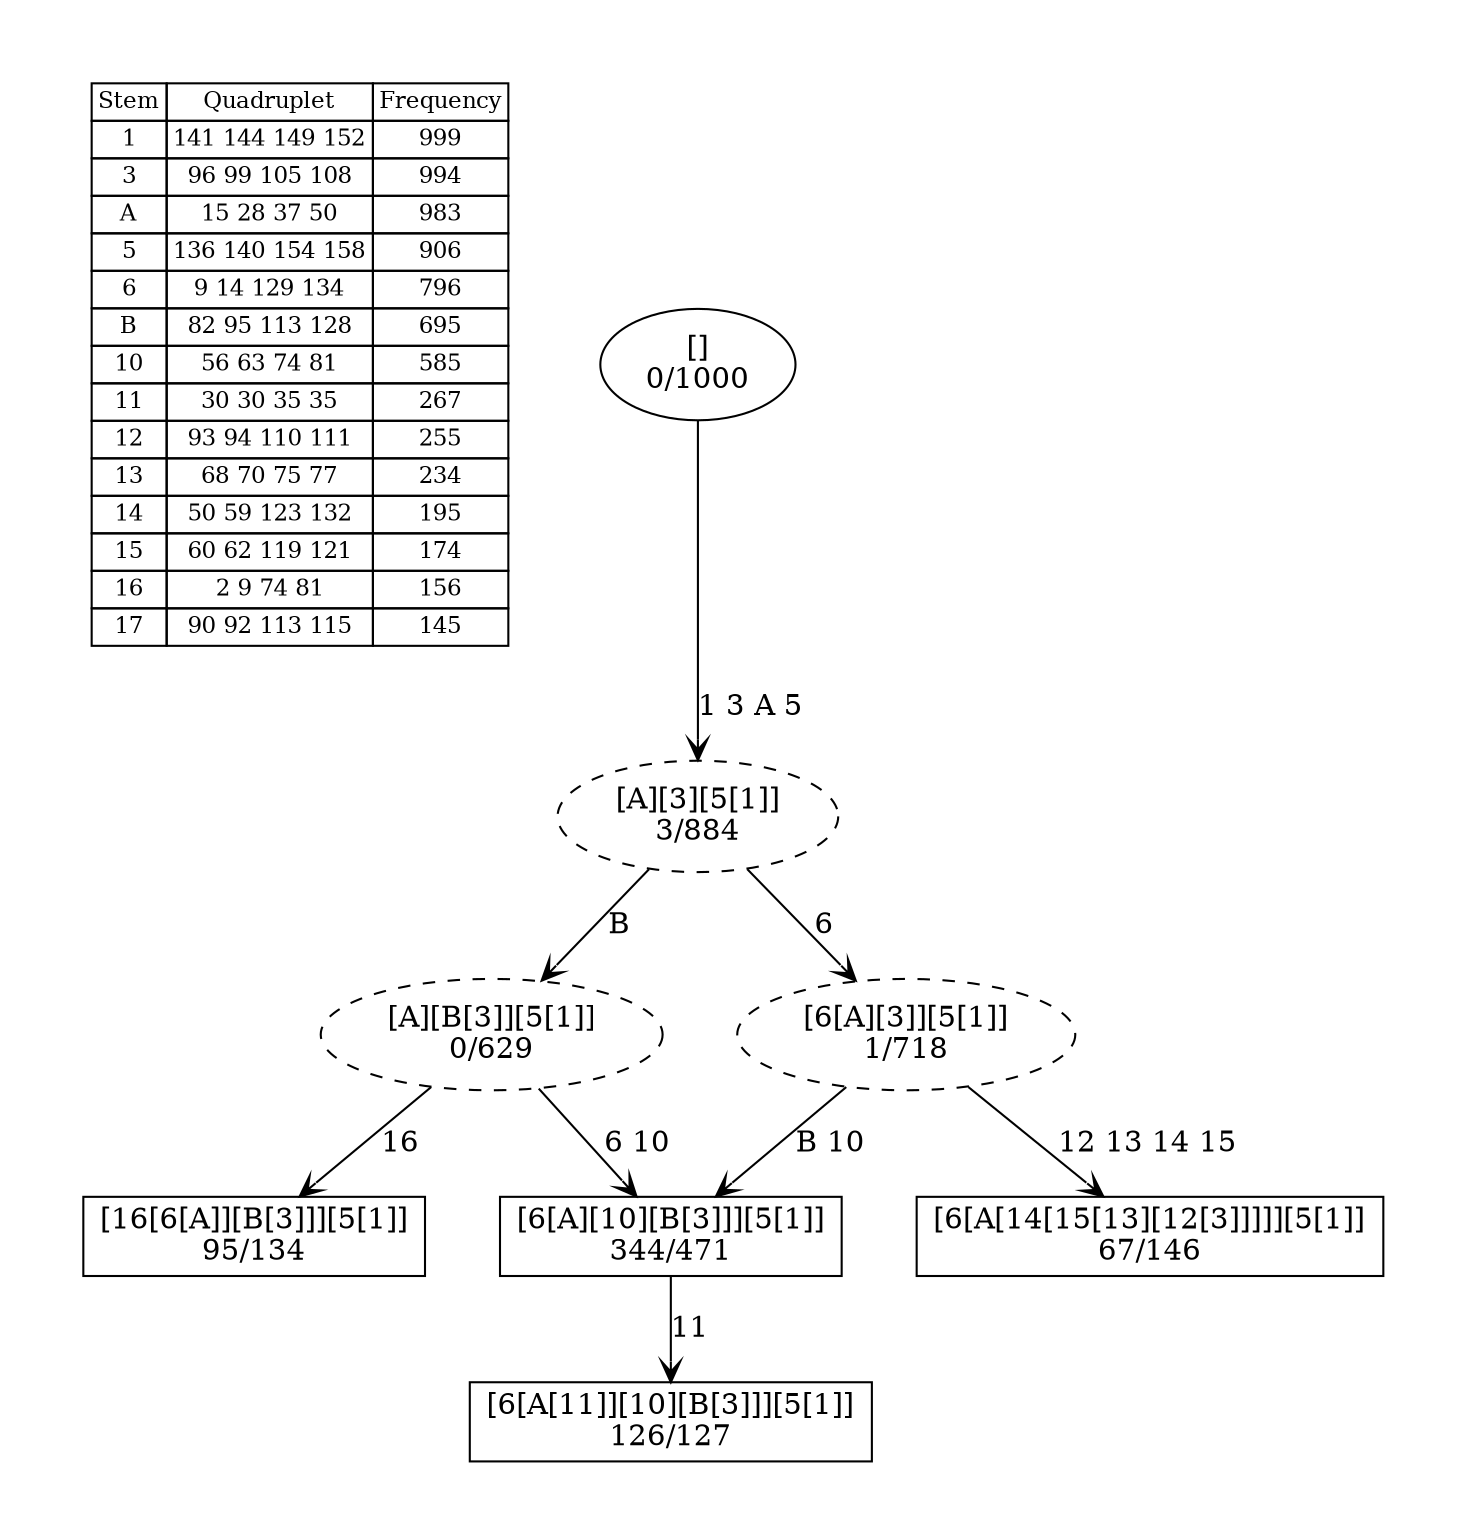 digraph G {
	pad = 0.5;
	nodesep = 0.5;
"legend" [label = < <table border="0" cellborder="1" cellspacing="0"><tr><td>Stem</td><td>Quadruplet</td><td>Frequency</td></tr>
<tr><td>1</td><td>141 144 149 152</td><td>999</td></tr>
<tr><td>3</td><td>96 99 105 108</td><td>994</td></tr>
<tr><td>A</td><td>15 28 37 50</td><td>983</td></tr>
<tr><td>5</td><td>136 140 154 158</td><td>906</td></tr>
<tr><td>6</td><td>9 14 129 134</td><td>796</td></tr>
<tr><td>B</td><td>82 95 113 128</td><td>695</td></tr>
<tr><td>10</td><td>56 63 74 81</td><td>585</td></tr>
<tr><td>11</td><td>30 30 35 35</td><td>267</td></tr>
<tr><td>12</td><td>93 94 110 111</td><td>255</td></tr>
<tr><td>13</td><td>68 70 75 77</td><td>234</td></tr>
<tr><td>14</td><td>50 59 123 132</td><td>195</td></tr>
<tr><td>15</td><td>60 62 119 121</td><td>174</td></tr>
<tr><td>16</td><td>2 9 74 81</td><td>156</td></tr>
<tr><td>17</td><td>90 92 113 115</td><td>145</td></tr>
</table>>, shape = plaintext, fontsize=11];
"1 3 A 5 6 B 10 " [shape = box];
"1 3 A 5 6 B 10 11 " [shape = box];
"1 3 A 5 B 16 " [shape = box];
"1 3 A 5 6 12 13 14 15 " [shape = box];
"1 3 A 5 B " [style = dashed];
"1 3 A 5 6 " [style = dashed];
"1 3 A 5 " [style = dashed];
"1 3 A 5 6 B 10 " [label = "[6[A][10][B[3]]][5[1]]\n344/471"];
"1 3 A 5 6 B 10 11 " [label = "[6[A[11]][10][B[3]]][5[1]]\n126/127"];
"1 3 A 5 B 16 " [label = "[16[6[A]][B[3]]][5[1]]\n95/134"];
"1 3 A 5 6 12 13 14 15 " [label = "[6[A[14[15[13][12[3]]]]][5[1]]\n67/146"];
"1 3 A 5 B " [label = "[A][B[3]][5[1]]\n0/629"];
"1 3 A 5 6 " [label = "[6[A][3]][5[1]]\n1/718"];
"1 3 A 5 " [label = "[A][3][5[1]]\n3/884"];
"" [label = "[]\n0/1000"];
"1 3 A 5 6 B 10 " -> "1 3 A 5 6 B 10 11 " [label = "11 ", arrowhead = vee];
"1 3 A 5 B " -> "1 3 A 5 6 B 10 " [label = "6 10 ", arrowhead = vee];
"1 3 A 5 B " -> "1 3 A 5 B 16 " [label = "16 ", arrowhead = vee];
"1 3 A 5 6 " -> "1 3 A 5 6 B 10 " [label = "B 10 ", arrowhead = vee];
"1 3 A 5 6 " -> "1 3 A 5 6 12 13 14 15 " [label = "12 13 14 15 ", arrowhead = vee];
"1 3 A 5 " -> "1 3 A 5 B " [label = "B ", arrowhead = vee];
"1 3 A 5 " -> "1 3 A 5 6 " [label = "6 ", arrowhead = vee];
"" -> "1 3 A 5 " [label = "1 3 A 5 ", arrowhead = vee];
}